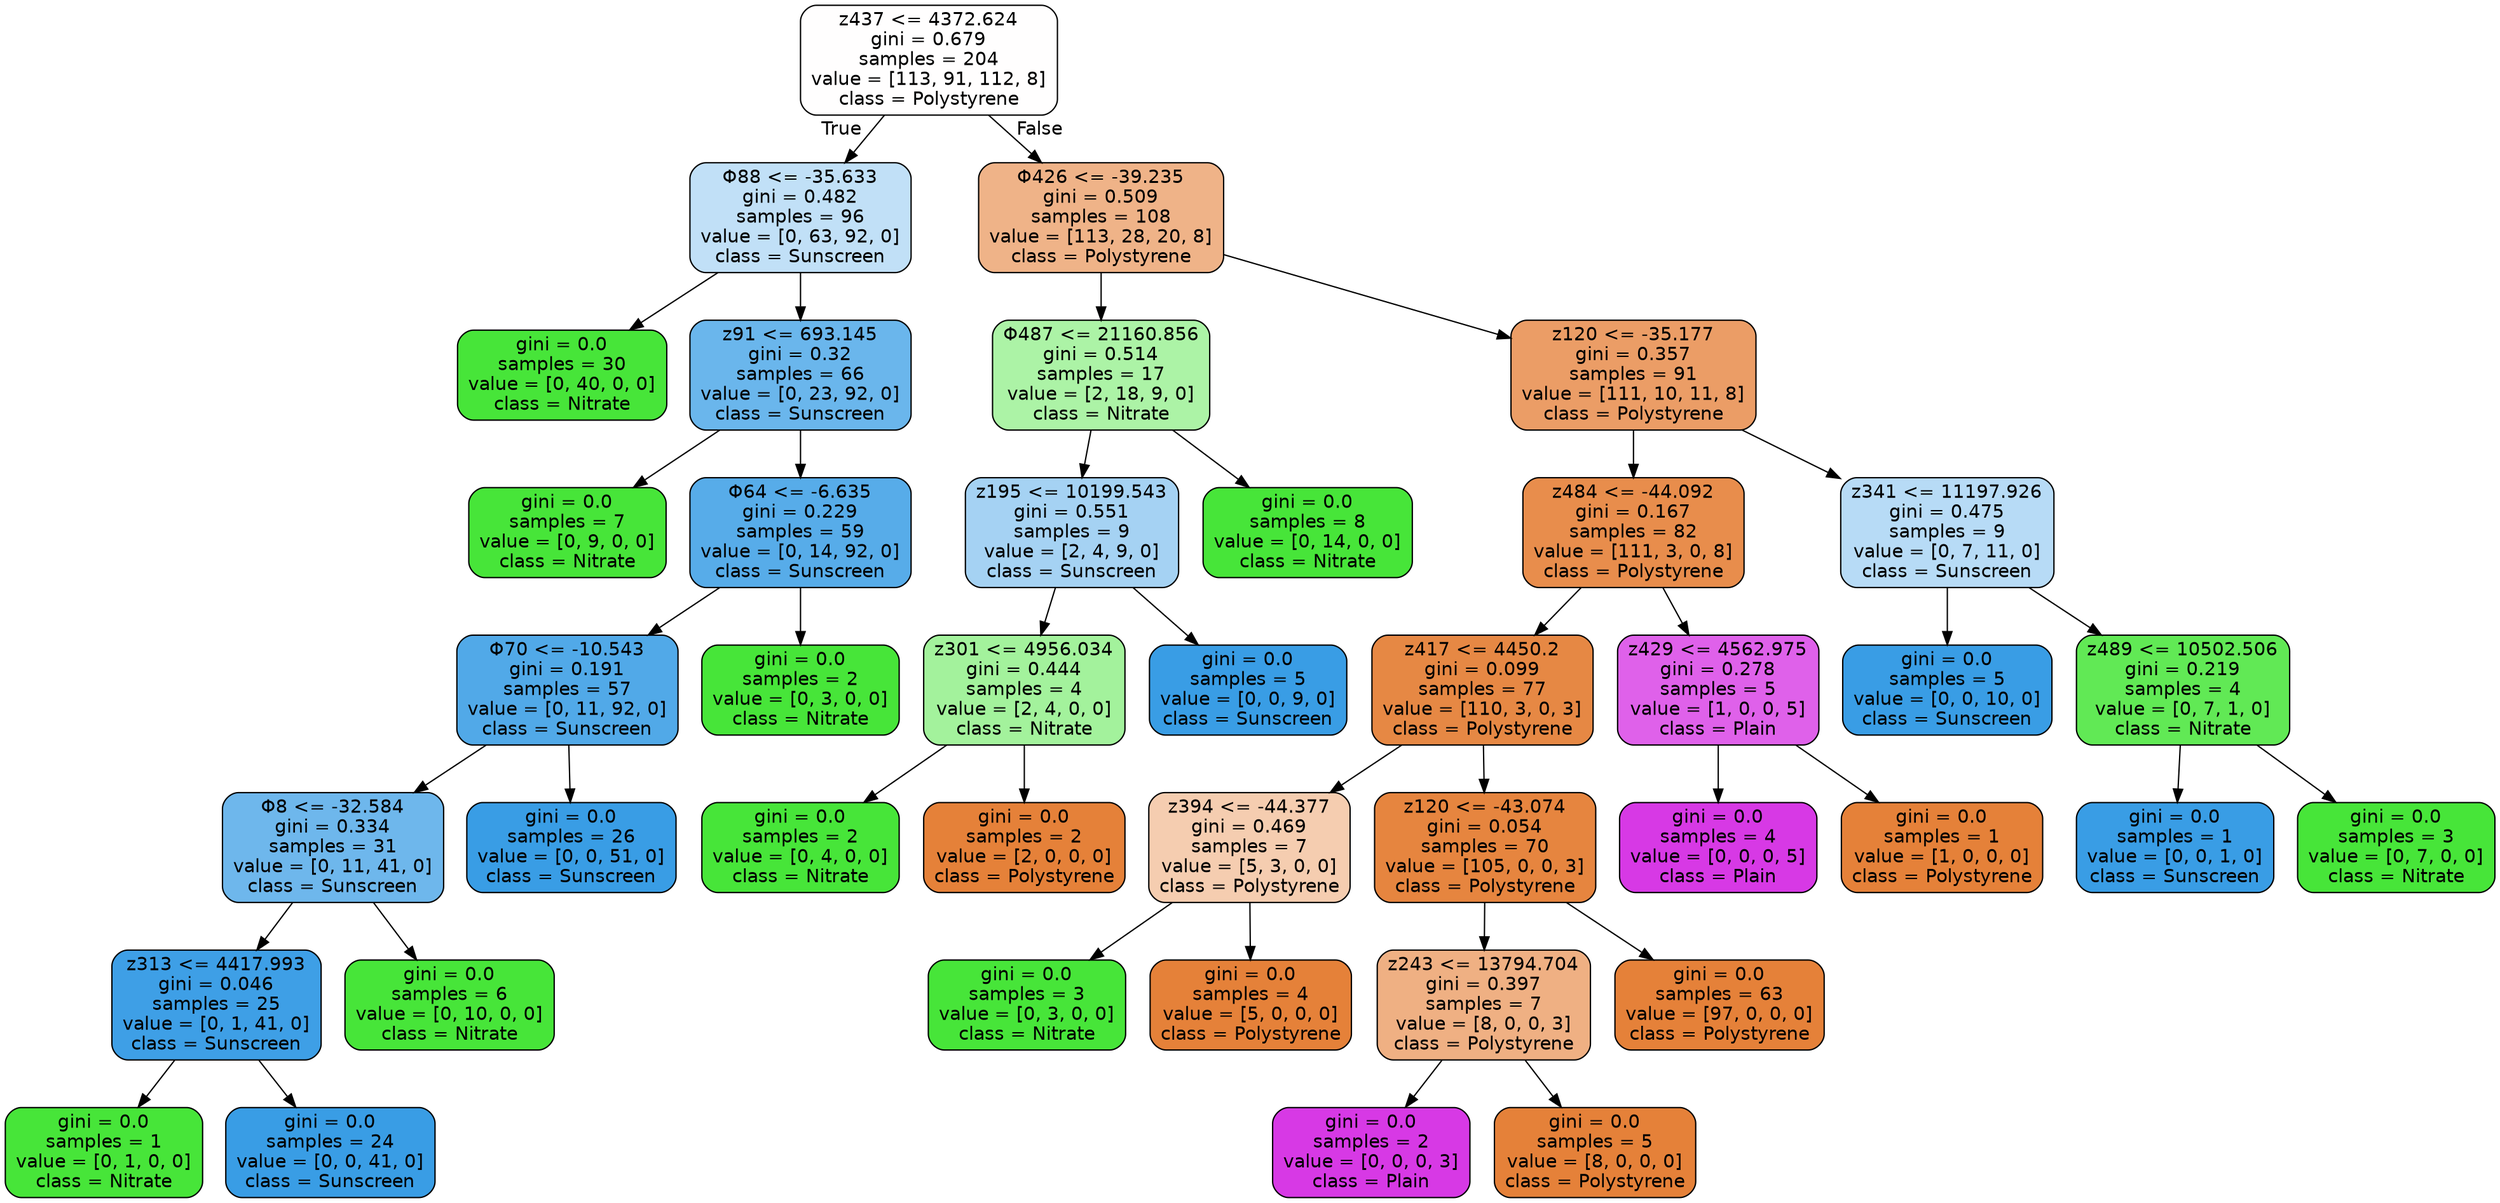 digraph Tree {
node [shape=box, style="filled, rounded", color="black", fontname="helvetica"] ;
edge [fontname="helvetica"] ;
0 [label="z437 <= 4372.624\ngini = 0.679\nsamples = 204\nvalue = [113, 91, 112, 8]\nclass = Polystyrene", fillcolor="#fffefe"] ;
1 [label="Φ88 <= -35.633\ngini = 0.482\nsamples = 96\nvalue = [0, 63, 92, 0]\nclass = Sunscreen", fillcolor="#c1e0f7"] ;
0 -> 1 [labeldistance=2.5, labelangle=45, headlabel="True"] ;
2 [label="gini = 0.0\nsamples = 30\nvalue = [0, 40, 0, 0]\nclass = Nitrate", fillcolor="#47e539"] ;
1 -> 2 ;
3 [label="z91 <= 693.145\ngini = 0.32\nsamples = 66\nvalue = [0, 23, 92, 0]\nclass = Sunscreen", fillcolor="#6ab6ec"] ;
1 -> 3 ;
4 [label="gini = 0.0\nsamples = 7\nvalue = [0, 9, 0, 0]\nclass = Nitrate", fillcolor="#47e539"] ;
3 -> 4 ;
5 [label="Φ64 <= -6.635\ngini = 0.229\nsamples = 59\nvalue = [0, 14, 92, 0]\nclass = Sunscreen", fillcolor="#57ace9"] ;
3 -> 5 ;
6 [label="Φ70 <= -10.543\ngini = 0.191\nsamples = 57\nvalue = [0, 11, 92, 0]\nclass = Sunscreen", fillcolor="#51a9e8"] ;
5 -> 6 ;
7 [label="Φ8 <= -32.584\ngini = 0.334\nsamples = 31\nvalue = [0, 11, 41, 0]\nclass = Sunscreen", fillcolor="#6eb7ec"] ;
6 -> 7 ;
8 [label="z313 <= 4417.993\ngini = 0.046\nsamples = 25\nvalue = [0, 1, 41, 0]\nclass = Sunscreen", fillcolor="#3e9fe6"] ;
7 -> 8 ;
9 [label="gini = 0.0\nsamples = 1\nvalue = [0, 1, 0, 0]\nclass = Nitrate", fillcolor="#47e539"] ;
8 -> 9 ;
10 [label="gini = 0.0\nsamples = 24\nvalue = [0, 0, 41, 0]\nclass = Sunscreen", fillcolor="#399de5"] ;
8 -> 10 ;
11 [label="gini = 0.0\nsamples = 6\nvalue = [0, 10, 0, 0]\nclass = Nitrate", fillcolor="#47e539"] ;
7 -> 11 ;
12 [label="gini = 0.0\nsamples = 26\nvalue = [0, 0, 51, 0]\nclass = Sunscreen", fillcolor="#399de5"] ;
6 -> 12 ;
13 [label="gini = 0.0\nsamples = 2\nvalue = [0, 3, 0, 0]\nclass = Nitrate", fillcolor="#47e539"] ;
5 -> 13 ;
14 [label="Φ426 <= -39.235\ngini = 0.509\nsamples = 108\nvalue = [113, 28, 20, 8]\nclass = Polystyrene", fillcolor="#efb388"] ;
0 -> 14 [labeldistance=2.5, labelangle=-45, headlabel="False"] ;
15 [label="Φ487 <= 21160.856\ngini = 0.514\nsamples = 17\nvalue = [2, 18, 9, 0]\nclass = Nitrate", fillcolor="#acf3a6"] ;
14 -> 15 ;
16 [label="z195 <= 10199.543\ngini = 0.551\nsamples = 9\nvalue = [2, 4, 9, 0]\nclass = Sunscreen", fillcolor="#a5d2f3"] ;
15 -> 16 ;
17 [label="z301 <= 4956.034\ngini = 0.444\nsamples = 4\nvalue = [2, 4, 0, 0]\nclass = Nitrate", fillcolor="#a3f29c"] ;
16 -> 17 ;
18 [label="gini = 0.0\nsamples = 2\nvalue = [0, 4, 0, 0]\nclass = Nitrate", fillcolor="#47e539"] ;
17 -> 18 ;
19 [label="gini = 0.0\nsamples = 2\nvalue = [2, 0, 0, 0]\nclass = Polystyrene", fillcolor="#e58139"] ;
17 -> 19 ;
20 [label="gini = 0.0\nsamples = 5\nvalue = [0, 0, 9, 0]\nclass = Sunscreen", fillcolor="#399de5"] ;
16 -> 20 ;
21 [label="gini = 0.0\nsamples = 8\nvalue = [0, 14, 0, 0]\nclass = Nitrate", fillcolor="#47e539"] ;
15 -> 21 ;
22 [label="z120 <= -35.177\ngini = 0.357\nsamples = 91\nvalue = [111, 10, 11, 8]\nclass = Polystyrene", fillcolor="#eb9d66"] ;
14 -> 22 ;
23 [label="z484 <= -44.092\ngini = 0.167\nsamples = 82\nvalue = [111, 3, 0, 8]\nclass = Polystyrene", fillcolor="#e88d4c"] ;
22 -> 23 ;
24 [label="z417 <= 4450.2\ngini = 0.099\nsamples = 77\nvalue = [110, 3, 0, 3]\nclass = Polystyrene", fillcolor="#e68844"] ;
23 -> 24 ;
25 [label="z394 <= -44.377\ngini = 0.469\nsamples = 7\nvalue = [5, 3, 0, 0]\nclass = Polystyrene", fillcolor="#f5cdb0"] ;
24 -> 25 ;
26 [label="gini = 0.0\nsamples = 3\nvalue = [0, 3, 0, 0]\nclass = Nitrate", fillcolor="#47e539"] ;
25 -> 26 ;
27 [label="gini = 0.0\nsamples = 4\nvalue = [5, 0, 0, 0]\nclass = Polystyrene", fillcolor="#e58139"] ;
25 -> 27 ;
28 [label="z120 <= -43.074\ngini = 0.054\nsamples = 70\nvalue = [105, 0, 0, 3]\nclass = Polystyrene", fillcolor="#e6853f"] ;
24 -> 28 ;
29 [label="z243 <= 13794.704\ngini = 0.397\nsamples = 7\nvalue = [8, 0, 0, 3]\nclass = Polystyrene", fillcolor="#efb083"] ;
28 -> 29 ;
30 [label="gini = 0.0\nsamples = 2\nvalue = [0, 0, 0, 3]\nclass = Plain", fillcolor="#d739e5"] ;
29 -> 30 ;
31 [label="gini = 0.0\nsamples = 5\nvalue = [8, 0, 0, 0]\nclass = Polystyrene", fillcolor="#e58139"] ;
29 -> 31 ;
32 [label="gini = 0.0\nsamples = 63\nvalue = [97, 0, 0, 0]\nclass = Polystyrene", fillcolor="#e58139"] ;
28 -> 32 ;
33 [label="z429 <= 4562.975\ngini = 0.278\nsamples = 5\nvalue = [1, 0, 0, 5]\nclass = Plain", fillcolor="#df61ea"] ;
23 -> 33 ;
34 [label="gini = 0.0\nsamples = 4\nvalue = [0, 0, 0, 5]\nclass = Plain", fillcolor="#d739e5"] ;
33 -> 34 ;
35 [label="gini = 0.0\nsamples = 1\nvalue = [1, 0, 0, 0]\nclass = Polystyrene", fillcolor="#e58139"] ;
33 -> 35 ;
36 [label="z341 <= 11197.926\ngini = 0.475\nsamples = 9\nvalue = [0, 7, 11, 0]\nclass = Sunscreen", fillcolor="#b7dbf6"] ;
22 -> 36 ;
37 [label="gini = 0.0\nsamples = 5\nvalue = [0, 0, 10, 0]\nclass = Sunscreen", fillcolor="#399de5"] ;
36 -> 37 ;
38 [label="z489 <= 10502.506\ngini = 0.219\nsamples = 4\nvalue = [0, 7, 1, 0]\nclass = Nitrate", fillcolor="#61e955"] ;
36 -> 38 ;
39 [label="gini = 0.0\nsamples = 1\nvalue = [0, 0, 1, 0]\nclass = Sunscreen", fillcolor="#399de5"] ;
38 -> 39 ;
40 [label="gini = 0.0\nsamples = 3\nvalue = [0, 7, 0, 0]\nclass = Nitrate", fillcolor="#47e539"] ;
38 -> 40 ;
}